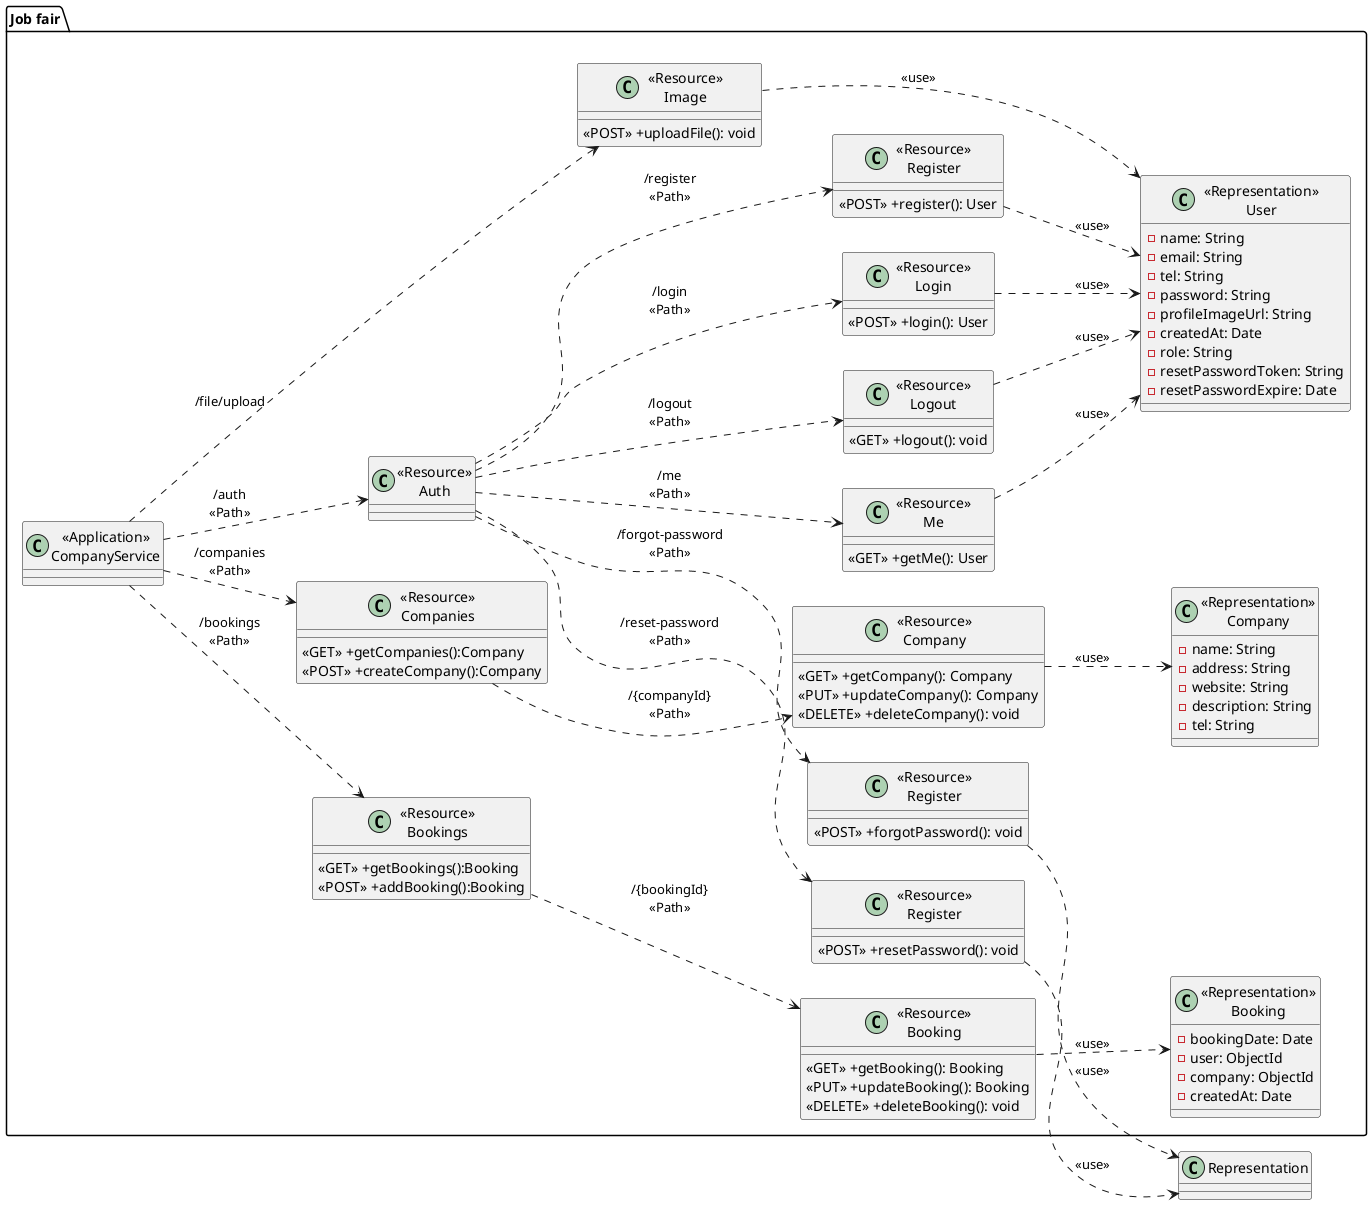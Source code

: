@startuml ClassDiagram
left to right direction
package "Job fair"{
    class "<<Application>>\nCompanyService" as CompanyService{}

    class "<<Resource>>\nBookings" as ResourceBookings{
        <<GET>> +getBookings():Booking
        <<POST>> +addBooking():Booking
    }

    class "<<Resource>>\nCompanies" as ResourceCompanies{
        <<GET>> +getCompanies():Company
        <<POST>> +createCompany():Company
    }

    class "<<Resource>>\nAuth" as ResourceAuth{
    }

    class "<<Resource>>\nBooking" as ResourceBooking {
        <<GET>> +getBooking(): Booking
        <<PUT>> +updateBooking(): Booking
        <<DELETE>> +deleteBooking(): void
    }

    class "<<Resource>>\nCompany" as ResourceCompany {
        <<GET>> +getCompany(): Company
        <<PUT>> +updateCompany(): Company
        <<DELETE>> +deleteCompany(): void
    }

    class "<<Resource>>\nLogout" as ResourceLogout {
        <<GET>> +logout(): void
    }

    class "<<Resource>>\nLogin" as ResourceLogin {
        <<POST>> +login(): User
    }
    class "<<Resource>>\nRegister" as ResourceRegister {
        <<POST>> +register(): User
    }
    class "<<Resource>>\nMe" as ResourceMe {
        <<GET>> +getMe(): User
    }
    class "<<Resource>>\nRegister" as ResourceForgotPassword {
        <<POST>> +forgotPassword(): void
    }
    class "<<Resource>>\nRegister" as ResourceResetPassword {
        <<POST>> +resetPassword(): void
    }

    class "<<Resource>>\nImage" as ResourceImage {
        <<POST>> +uploadFile(): void
    }

    class "<<Representation>>\nBooking" as RepresentationBooking {
        -bookingDate: Date
        -user: ObjectId
        -company: ObjectId
        -createdAt: Date
    }
    class "<<Representation>>\nCompany" as RepresentationCompany {
        -name: String
        -address: String
        -website: String
        -description: String
        -tel: String
    }
    class "<<Representation>>\nUser" as RepresentationUser {
        -name: String
        -email: String
        -tel: String
        -password: String
        -profileImageUrl: String
        -createdAt: Date
        -role: String
        -resetPasswordToken: String
        -resetPasswordExpire: Date
    }
}
CompanyService ..> ResourceCompanies:"/companies\n<<Path>>"
CompanyService ..> ResourceBookings:"/bookings\n<<Path>>"
CompanyService ..> ResourceAuth:"/auth\n<<Path>>"
CompanyService ..> ResourceImage:"/file/upload"

ResourceBookings ..> ResourceBooking:"/{bookingId}\n<<Path>>"
ResourceCompanies ..> ResourceCompany:"/{companyId}\n<<Path>>"
ResourceAuth ..> ResourceLogin:"/login\n<<Path>>"
ResourceAuth ..> ResourceLogout:"/logout\n<<Path>>"
ResourceAuth ..> ResourceRegister:"/register\n<<Path>>"
ResourceAuth ..> ResourceMe:"/me\n<<Path>>"
ResourceAuth ..> ResourceForgotPassword:"/forgot-password\n<<Path>>"
ResourceAuth ..> ResourceResetPassword:"/reset-password\n<<Path>>"

ResourceBooking ..> RepresentationBooking:"<<use>>"
ResourceCompany ..> RepresentationCompany:"<<use>>"
ResourceImage ..> RepresentationUser:"<<use>>"
ResourceLogin ..> RepresentationUser:"<<use>>"
ResourceLogout ..> RepresentationUser:"<<use>>"
ResourceRegister ..> RepresentationUser:"<<use>>"
ResourceMe ..> RepresentationUser:"<<use>>"
ResourceForgotPassword ..> Representation:"<<use>>"
ResourceResetPassword ..> Representation:"<<use>>"

@enduml
